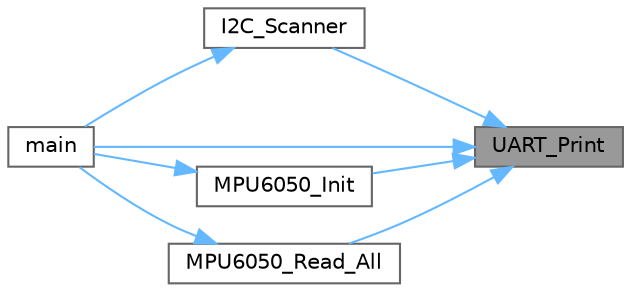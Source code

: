 digraph "UART_Print"
{
 // INTERACTIVE_SVG=YES
 // LATEX_PDF_SIZE
  bgcolor="transparent";
  edge [fontname=Helvetica,fontsize=10,labelfontname=Helvetica,labelfontsize=10];
  node [fontname=Helvetica,fontsize=10,shape=box,height=0.2,width=0.4];
  rankdir="RL";
  Node1 [id="Node000001",label="UART_Print",height=0.2,width=0.4,color="gray40", fillcolor="grey60", style="filled", fontcolor="black",tooltip="Send string via UART2."];
  Node1 -> Node2 [id="edge1_Node000001_Node000002",dir="back",color="steelblue1",style="solid",tooltip=" "];
  Node2 [id="Node000002",label="I2C_Scanner",height=0.2,width=0.4,color="grey40", fillcolor="white", style="filled",URL="$_sucessful___reading__mpu6050__no_library_8c.html#af5d174bbac12dce9c8254e174bc964d3",tooltip="Scan I2C bus for connected devices."];
  Node2 -> Node3 [id="edge2_Node000002_Node000003",dir="back",color="steelblue1",style="solid",tooltip=" "];
  Node3 [id="Node000003",label="main",height=0.2,width=0.4,color="grey40", fillcolor="white", style="filled",URL="$_sucessful___reading__mpu6050__no_library_8c.html#a840291bc02cba5474a4cb46a9b9566fe",tooltip="The application entry point."];
  Node1 -> Node3 [id="edge3_Node000001_Node000003",dir="back",color="steelblue1",style="solid",tooltip=" "];
  Node1 -> Node4 [id="edge4_Node000001_Node000004",dir="back",color="steelblue1",style="solid",tooltip=" "];
  Node4 [id="Node000004",label="MPU6050_Init",height=0.2,width=0.4,color="grey40", fillcolor="white", style="filled",URL="$_sucessful___reading__mpu6050__no_library_8c.html#af450e2cc01c1220c30f89a34cbf46dd2",tooltip="Initialize MPU6050 sensor."];
  Node4 -> Node3 [id="edge5_Node000004_Node000003",dir="back",color="steelblue1",style="solid",tooltip=" "];
  Node1 -> Node5 [id="edge6_Node000001_Node000005",dir="back",color="steelblue1",style="solid",tooltip=" "];
  Node5 [id="Node000005",label="MPU6050_Read_All",height=0.2,width=0.4,color="grey40", fillcolor="white", style="filled",URL="$_sucessful___reading__mpu6050__no_library_8c.html#a1d20a4788224e77d9f93a2b2418d169f",tooltip="Read all MPU6050 data (accelerometer, gyroscope, temperature)"];
  Node5 -> Node3 [id="edge7_Node000005_Node000003",dir="back",color="steelblue1",style="solid",tooltip=" "];
}
